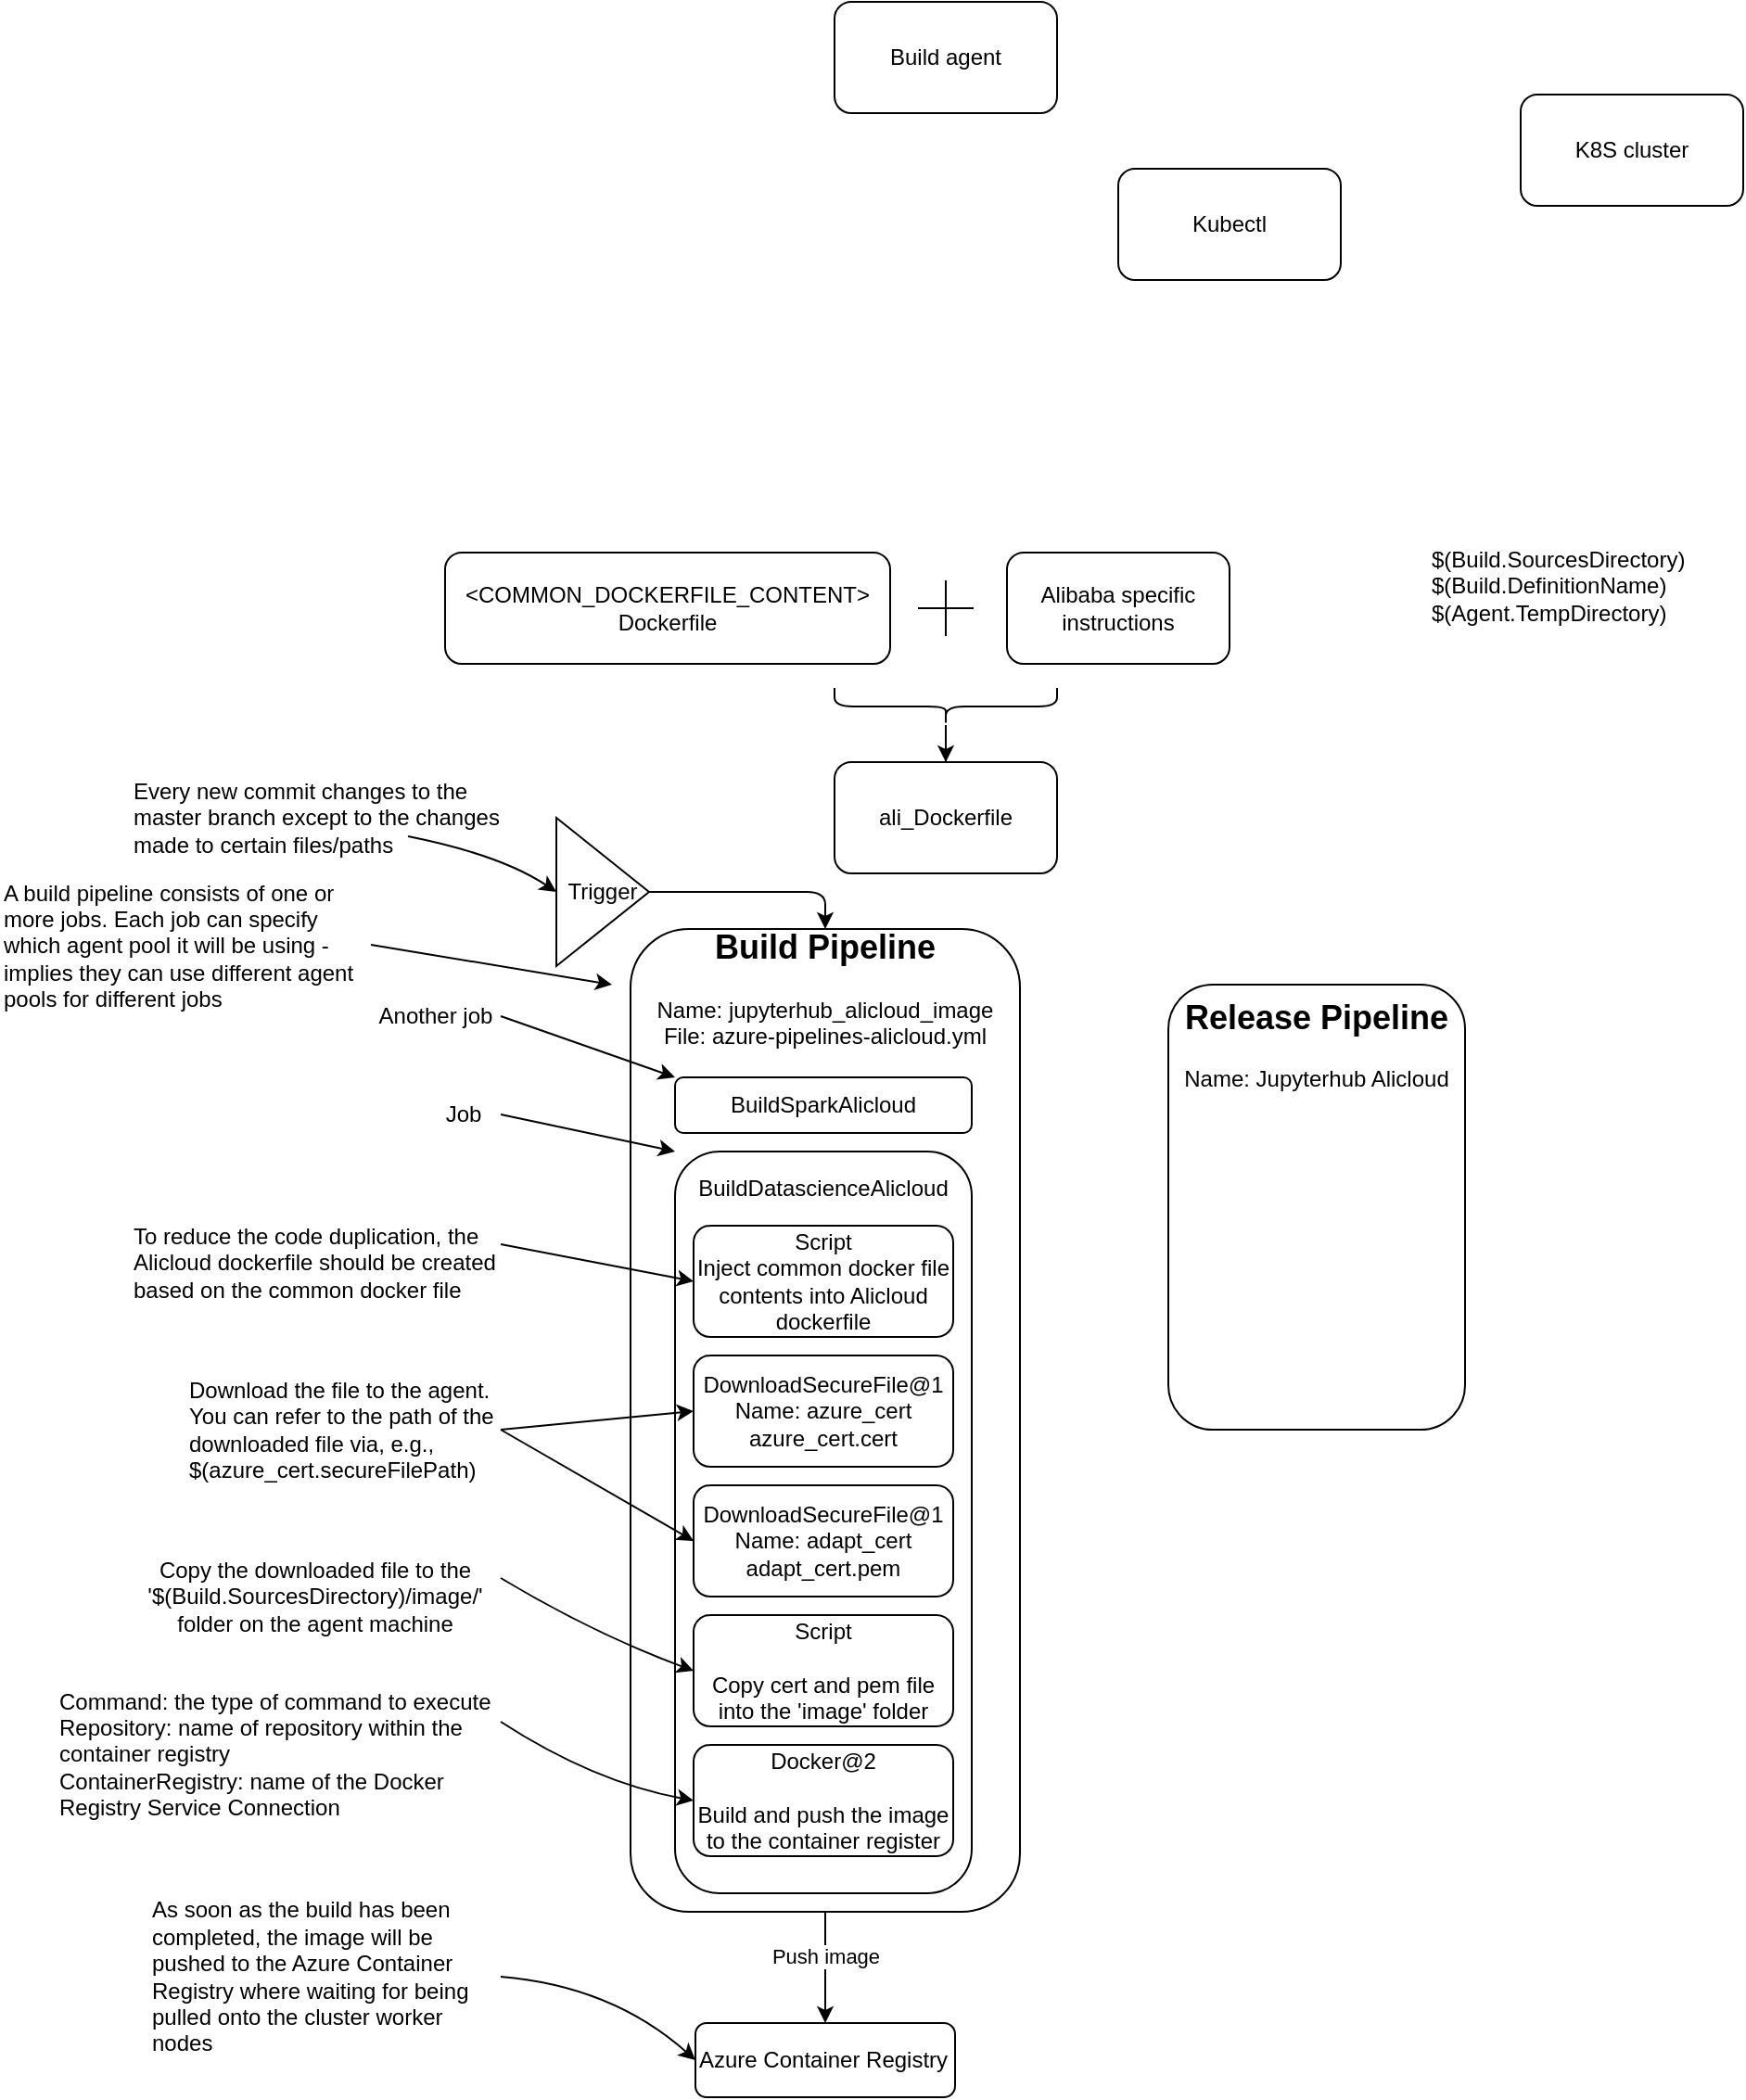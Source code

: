 <mxfile version="14.6.6" type="github">
  <diagram name="Page-1" id="c7558073-3199-34d8-9f00-42111426c3f3">
    <mxGraphModel dx="1848" dy="446" grid="1" gridSize="10" guides="1" tooltips="1" connect="1" arrows="1" fold="1" page="1" pageScale="1" pageWidth="826" pageHeight="1169" background="#ffffff" math="0" shadow="0">
      <root>
        <mxCell id="0" />
        <mxCell id="1" parent="0" />
        <mxCell id="DJit7XBmtXHK6iYe5bfM-96" value="&amp;lt;COMMON_DOCKERFILE_CONTENT&amp;gt;&lt;br&gt;Dockerfile" style="rounded=1;whiteSpace=wrap;html=1;" parent="1" vertex="1">
          <mxGeometry x="50" y="327" width="240" height="60" as="geometry" />
        </mxCell>
        <mxCell id="DJit7XBmtXHK6iYe5bfM-98" value="Alibaba specific instructions" style="rounded=1;whiteSpace=wrap;html=1;" parent="1" vertex="1">
          <mxGeometry x="353" y="327" width="120" height="60" as="geometry" />
        </mxCell>
        <mxCell id="DJit7XBmtXHK6iYe5bfM-101" value="" style="shape=cross;whiteSpace=wrap;html=1;size=0;" parent="1" vertex="1">
          <mxGeometry x="305" y="342" width="30" height="30" as="geometry" />
        </mxCell>
        <mxCell id="DJit7XBmtXHK6iYe5bfM-106" value="" style="edgeStyle=orthogonalEdgeStyle;rounded=0;orthogonalLoop=1;jettySize=auto;html=1;" parent="1" source="DJit7XBmtXHK6iYe5bfM-104" target="DJit7XBmtXHK6iYe5bfM-105" edge="1">
          <mxGeometry relative="1" as="geometry" />
        </mxCell>
        <mxCell id="DJit7XBmtXHK6iYe5bfM-104" value="" style="shape=curlyBracket;whiteSpace=wrap;html=1;rounded=1;flipH=1;rotation=90;" parent="1" vertex="1">
          <mxGeometry x="310" y="350" width="20" height="120" as="geometry" />
        </mxCell>
        <mxCell id="DJit7XBmtXHK6iYe5bfM-105" value="ali_Dockerfile" style="whiteSpace=wrap;html=1;rounded=1;" parent="1" vertex="1">
          <mxGeometry x="260" y="440" width="120" height="60" as="geometry" />
        </mxCell>
        <mxCell id="DJit7XBmtXHK6iYe5bfM-115" value="" style="edgeStyle=orthogonalEdgeStyle;rounded=0;orthogonalLoop=1;jettySize=auto;html=1;" parent="1" source="DJit7XBmtXHK6iYe5bfM-107" target="DJit7XBmtXHK6iYe5bfM-114" edge="1">
          <mxGeometry relative="1" as="geometry" />
        </mxCell>
        <mxCell id="DJit7XBmtXHK6iYe5bfM-116" value="Push image" style="edgeLabel;html=1;align=center;verticalAlign=middle;resizable=0;points=[];" parent="DJit7XBmtXHK6iYe5bfM-115" vertex="1" connectable="0">
          <mxGeometry x="0.243" y="1" relative="1" as="geometry">
            <mxPoint x="-1" y="-14.12" as="offset" />
          </mxGeometry>
        </mxCell>
        <mxCell id="DJit7XBmtXHK6iYe5bfM-107" value="" style="rounded=1;whiteSpace=wrap;html=1;" parent="1" vertex="1">
          <mxGeometry x="150" y="530" width="210" height="530" as="geometry" />
        </mxCell>
        <mxCell id="DJit7XBmtXHK6iYe5bfM-108" value="&lt;h2&gt;Build Pipeline&lt;/h2&gt;Name: jupyterhub_alicloud_image&lt;br&gt;File:&amp;nbsp;azure-pipelines-alicloud.yml" style="text;html=1;strokeColor=none;fillColor=none;align=center;verticalAlign=middle;whiteSpace=wrap;rounded=0;" parent="1" vertex="1">
          <mxGeometry x="160" y="540" width="190" height="30" as="geometry" />
        </mxCell>
        <mxCell id="DJit7XBmtXHK6iYe5bfM-109" value="" style="rounded=1;whiteSpace=wrap;html=1;" parent="1" vertex="1">
          <mxGeometry x="440" y="560" width="160" height="240" as="geometry" />
        </mxCell>
        <mxCell id="DJit7XBmtXHK6iYe5bfM-110" value="&lt;h2&gt;Release Pipeline&lt;/h2&gt;Name: Jupyterhub Alicloud" style="text;html=1;strokeColor=none;fillColor=none;align=center;verticalAlign=middle;whiteSpace=wrap;rounded=0;" parent="1" vertex="1">
          <mxGeometry x="440" y="567" width="160" height="35" as="geometry" />
        </mxCell>
        <mxCell id="DJit7XBmtXHK6iYe5bfM-111" value="Build agent" style="rounded=1;whiteSpace=wrap;html=1;" parent="1" vertex="1">
          <mxGeometry x="260" y="30" width="120" height="60" as="geometry" />
        </mxCell>
        <mxCell id="DJit7XBmtXHK6iYe5bfM-112" value="K8S cluster" style="rounded=1;whiteSpace=wrap;html=1;" parent="1" vertex="1">
          <mxGeometry x="630" y="80" width="120" height="60" as="geometry" />
        </mxCell>
        <mxCell id="DJit7XBmtXHK6iYe5bfM-113" value="Kubectl" style="rounded=1;whiteSpace=wrap;html=1;" parent="1" vertex="1">
          <mxGeometry x="413" y="120" width="120" height="60" as="geometry" />
        </mxCell>
        <mxCell id="DJit7XBmtXHK6iYe5bfM-114" value="Azure Container Registry" style="rounded=1;whiteSpace=wrap;html=1;align=left;" parent="1" vertex="1">
          <mxGeometry x="185" y="1120" width="140" height="40" as="geometry" />
        </mxCell>
        <mxCell id="DJit7XBmtXHK6iYe5bfM-117" value="$(Build.SourcesDirectory)&lt;br&gt;$(Build.DefinitionName)&lt;br&gt;$(Agent.TempDirectory)" style="text;html=1;strokeColor=none;fillColor=none;align=left;verticalAlign=middle;whiteSpace=wrap;rounded=0;" parent="1" vertex="1">
          <mxGeometry x="580" y="270" width="160" height="150" as="geometry" />
        </mxCell>
        <mxCell id="DJit7XBmtXHK6iYe5bfM-119" value="BuildSparkAlicloud" style="rounded=1;whiteSpace=wrap;html=1;" parent="1" vertex="1">
          <mxGeometry x="174" y="610" width="160" height="30" as="geometry" />
        </mxCell>
        <mxCell id="DJit7XBmtXHK6iYe5bfM-120" value="" style="rounded=1;whiteSpace=wrap;html=1;" parent="1" vertex="1">
          <mxGeometry x="174" y="650" width="160" height="400" as="geometry" />
        </mxCell>
        <mxCell id="DJit7XBmtXHK6iYe5bfM-121" value="BuildDatascienceAlicloud" style="text;html=1;strokeColor=none;fillColor=none;align=center;verticalAlign=middle;whiteSpace=wrap;rounded=0;" parent="1" vertex="1">
          <mxGeometry x="234" y="660" width="40" height="20" as="geometry" />
        </mxCell>
        <mxCell id="DJit7XBmtXHK6iYe5bfM-118" value="Script&lt;br&gt;Inject common docker file contents into Alicloud dockerfile" style="rounded=1;whiteSpace=wrap;html=1;" parent="1" vertex="1">
          <mxGeometry x="184" y="690" width="140" height="60" as="geometry" />
        </mxCell>
        <mxCell id="DJit7XBmtXHK6iYe5bfM-122" value="DownloadSecureFile@1&lt;br&gt;Name: azure_cert&lt;br&gt;azure_cert.cert" style="rounded=1;whiteSpace=wrap;html=1;" parent="1" vertex="1">
          <mxGeometry x="184" y="760" width="140" height="60" as="geometry" />
        </mxCell>
        <mxCell id="DJit7XBmtXHK6iYe5bfM-123" value="DownloadSecureFile@1&lt;br&gt;Name: adapt_cert&lt;br&gt;adapt_cert.pem" style="rounded=1;whiteSpace=wrap;html=1;" parent="1" vertex="1">
          <mxGeometry x="184" y="830" width="140" height="60" as="geometry" />
        </mxCell>
        <mxCell id="DJit7XBmtXHK6iYe5bfM-124" value="Script&lt;br&gt;&lt;br&gt;Copy cert and pem file into the &#39;image&#39; folder" style="rounded=1;whiteSpace=wrap;html=1;" parent="1" vertex="1">
          <mxGeometry x="184" y="900" width="140" height="60" as="geometry" />
        </mxCell>
        <mxCell id="DJit7XBmtXHK6iYe5bfM-125" value="Docker@2&lt;br&gt;&lt;br&gt;Build and push the image to the container register" style="rounded=1;whiteSpace=wrap;html=1;" parent="1" vertex="1">
          <mxGeometry x="184" y="970" width="140" height="60" as="geometry" />
        </mxCell>
        <mxCell id="DJit7XBmtXHK6iYe5bfM-126" value="Download the file to the agent. You can refer to the path of the downloaded file via, e.g., $(azure_cert.secureFilePath)" style="text;html=1;strokeColor=none;fillColor=none;align=left;verticalAlign=middle;whiteSpace=wrap;rounded=0;" parent="1" vertex="1">
          <mxGeometry x="-90" y="770" width="170" height="60" as="geometry" />
        </mxCell>
        <mxCell id="DJit7XBmtXHK6iYe5bfM-127" value="" style="curved=1;endArrow=classic;html=1;exitX=1;exitY=0.5;exitDx=0;exitDy=0;entryX=0;entryY=0.5;entryDx=0;entryDy=0;" parent="1" source="DJit7XBmtXHK6iYe5bfM-126" target="DJit7XBmtXHK6iYe5bfM-122" edge="1">
          <mxGeometry width="50" height="50" relative="1" as="geometry">
            <mxPoint x="30" y="870" as="sourcePoint" />
            <mxPoint x="80" y="820" as="targetPoint" />
            <Array as="points" />
          </mxGeometry>
        </mxCell>
        <mxCell id="DJit7XBmtXHK6iYe5bfM-128" value="" style="curved=1;endArrow=classic;html=1;exitX=1;exitY=0.5;exitDx=0;exitDy=0;entryX=0;entryY=0.5;entryDx=0;entryDy=0;" parent="1" source="DJit7XBmtXHK6iYe5bfM-126" target="DJit7XBmtXHK6iYe5bfM-123" edge="1">
          <mxGeometry width="50" height="50" relative="1" as="geometry">
            <mxPoint x="50" y="790" as="sourcePoint" />
            <mxPoint x="180" y="800" as="targetPoint" />
            <Array as="points" />
          </mxGeometry>
        </mxCell>
        <mxCell id="DJit7XBmtXHK6iYe5bfM-129" value="Copy the downloaded file to the &#39;$(Build.SourcesDirectory)/image/&#39; folder on the agent machine" style="text;html=1;strokeColor=none;fillColor=none;align=center;verticalAlign=middle;whiteSpace=wrap;rounded=0;" parent="1" vertex="1">
          <mxGeometry x="-120" y="870" width="200" height="40" as="geometry" />
        </mxCell>
        <mxCell id="DJit7XBmtXHK6iYe5bfM-130" value="" style="curved=1;endArrow=classic;html=1;exitX=1;exitY=0.25;exitDx=0;exitDy=0;entryX=0;entryY=0.5;entryDx=0;entryDy=0;" parent="1" source="DJit7XBmtXHK6iYe5bfM-129" target="DJit7XBmtXHK6iYe5bfM-124" edge="1">
          <mxGeometry width="50" height="50" relative="1" as="geometry">
            <mxPoint x="20" y="1010" as="sourcePoint" />
            <mxPoint x="70" y="960" as="targetPoint" />
            <Array as="points">
              <mxPoint x="130" y="910" />
            </Array>
          </mxGeometry>
        </mxCell>
        <mxCell id="il-n5H-Y7gPzBwniJYFg-1" value="Trigger" style="triangle;whiteSpace=wrap;html=1;" parent="1" vertex="1">
          <mxGeometry x="110" y="470" width="50" height="80" as="geometry" />
        </mxCell>
        <mxCell id="il-n5H-Y7gPzBwniJYFg-2" value="" style="endArrow=classic;html=1;exitX=1;exitY=0.5;exitDx=0;exitDy=0;entryX=0.5;entryY=0;entryDx=0;entryDy=0;" parent="1" source="il-n5H-Y7gPzBwniJYFg-1" target="DJit7XBmtXHK6iYe5bfM-107" edge="1">
          <mxGeometry width="50" height="50" relative="1" as="geometry">
            <mxPoint x="70" y="600" as="sourcePoint" />
            <mxPoint x="120" y="550" as="targetPoint" />
            <Array as="points">
              <mxPoint x="255" y="510" />
            </Array>
          </mxGeometry>
        </mxCell>
        <mxCell id="il-n5H-Y7gPzBwniJYFg-3" value="Command: the type of command to execute&lt;br&gt;Repository: name of repository within the container registry&lt;br&gt;ContainerRegistry: name of the Docker Registry Service Connection" style="text;html=1;strokeColor=none;fillColor=none;align=left;verticalAlign=middle;whiteSpace=wrap;rounded=0;" parent="1" vertex="1">
          <mxGeometry x="-160" y="940" width="240" height="70" as="geometry" />
        </mxCell>
        <mxCell id="il-n5H-Y7gPzBwniJYFg-5" value="" style="curved=1;endArrow=classic;html=1;exitX=1;exitY=0.25;exitDx=0;exitDy=0;entryX=0;entryY=0.5;entryDx=0;entryDy=0;" parent="1" source="il-n5H-Y7gPzBwniJYFg-3" target="DJit7XBmtXHK6iYe5bfM-125" edge="1">
          <mxGeometry width="50" height="50" relative="1" as="geometry">
            <mxPoint x="80" y="1110" as="sourcePoint" />
            <mxPoint x="130" y="1060" as="targetPoint" />
            <Array as="points">
              <mxPoint x="130" y="990" />
            </Array>
          </mxGeometry>
        </mxCell>
        <mxCell id="il-n5H-Y7gPzBwniJYFg-6" value="To reduce the code duplication, the Alicloud dockerfile should be created based on the common docker file" style="text;html=1;strokeColor=none;fillColor=none;align=left;verticalAlign=middle;whiteSpace=wrap;rounded=0;" parent="1" vertex="1">
          <mxGeometry x="-120" y="690" width="200" height="40" as="geometry" />
        </mxCell>
        <mxCell id="il-n5H-Y7gPzBwniJYFg-8" value="" style="curved=1;endArrow=classic;html=1;exitX=1;exitY=0.25;exitDx=0;exitDy=0;entryX=0;entryY=0.5;entryDx=0;entryDy=0;" parent="1" source="il-n5H-Y7gPzBwniJYFg-6" target="DJit7XBmtXHK6iYe5bfM-118" edge="1">
          <mxGeometry width="50" height="50" relative="1" as="geometry">
            <mxPoint x="-150" y="620" as="sourcePoint" />
            <mxPoint x="-100" y="570" as="targetPoint" />
            <Array as="points" />
          </mxGeometry>
        </mxCell>
        <mxCell id="il-n5H-Y7gPzBwniJYFg-9" value="Job" style="text;html=1;strokeColor=none;fillColor=none;align=center;verticalAlign=middle;whiteSpace=wrap;rounded=0;" parent="1" vertex="1">
          <mxGeometry x="40" y="620" width="40" height="20" as="geometry" />
        </mxCell>
        <mxCell id="il-n5H-Y7gPzBwniJYFg-10" value="Another job" style="text;html=1;strokeColor=none;fillColor=none;align=center;verticalAlign=middle;whiteSpace=wrap;rounded=0;" parent="1" vertex="1">
          <mxGeometry x="10" y="567" width="70" height="20" as="geometry" />
        </mxCell>
        <mxCell id="il-n5H-Y7gPzBwniJYFg-12" value="" style="curved=1;endArrow=classic;html=1;exitX=1;exitY=0.5;exitDx=0;exitDy=0;entryX=0;entryY=0;entryDx=0;entryDy=0;" parent="1" source="il-n5H-Y7gPzBwniJYFg-9" target="DJit7XBmtXHK6iYe5bfM-120" edge="1">
          <mxGeometry width="50" height="50" relative="1" as="geometry">
            <mxPoint x="50" y="780" as="sourcePoint" />
            <mxPoint x="100" y="730" as="targetPoint" />
            <Array as="points" />
          </mxGeometry>
        </mxCell>
        <mxCell id="il-n5H-Y7gPzBwniJYFg-13" value="" style="curved=1;endArrow=classic;html=1;exitX=1;exitY=0.5;exitDx=0;exitDy=0;entryX=0;entryY=0;entryDx=0;entryDy=0;" parent="1" source="il-n5H-Y7gPzBwniJYFg-10" target="DJit7XBmtXHK6iYe5bfM-119" edge="1">
          <mxGeometry width="50" height="50" relative="1" as="geometry">
            <mxPoint x="-120" y="640" as="sourcePoint" />
            <mxPoint x="-70" y="590" as="targetPoint" />
            <Array as="points" />
          </mxGeometry>
        </mxCell>
        <mxCell id="XLw2QElRQLzWadG3xqqA-1" value="Every new commit changes to the master branch except to the changes made to certain files/paths" style="text;html=1;strokeColor=none;fillColor=none;align=left;verticalAlign=middle;whiteSpace=wrap;rounded=0;" vertex="1" parent="1">
          <mxGeometry x="-120" y="460" width="200" height="20" as="geometry" />
        </mxCell>
        <mxCell id="XLw2QElRQLzWadG3xqqA-2" value="" style="curved=1;endArrow=classic;html=1;exitX=0.75;exitY=1;exitDx=0;exitDy=0;entryX=0;entryY=0.5;entryDx=0;entryDy=0;" edge="1" parent="1" source="XLw2QElRQLzWadG3xqqA-1" target="il-n5H-Y7gPzBwniJYFg-1">
          <mxGeometry width="50" height="50" relative="1" as="geometry">
            <mxPoint x="-90" y="580" as="sourcePoint" />
            <mxPoint x="-40" y="530" as="targetPoint" />
            <Array as="points">
              <mxPoint x="80" y="490" />
            </Array>
          </mxGeometry>
        </mxCell>
        <mxCell id="XLw2QElRQLzWadG3xqqA-3" value="A build pipeline consists of one or more jobs. Each job can specify which agent pool it will be using - implies they can use different agent pools for different jobs" style="text;html=1;strokeColor=none;fillColor=none;align=left;verticalAlign=middle;whiteSpace=wrap;rounded=0;" vertex="1" parent="1">
          <mxGeometry x="-190" y="507" width="200" height="63" as="geometry" />
        </mxCell>
        <mxCell id="XLw2QElRQLzWadG3xqqA-4" value="" style="curved=1;endArrow=classic;html=1;exitX=1;exitY=0.5;exitDx=0;exitDy=0;" edge="1" parent="1" source="XLw2QElRQLzWadG3xqqA-3">
          <mxGeometry width="50" height="50" relative="1" as="geometry">
            <mxPoint x="-30" y="610" as="sourcePoint" />
            <mxPoint x="140" y="560" as="targetPoint" />
            <Array as="points" />
          </mxGeometry>
        </mxCell>
        <mxCell id="XLw2QElRQLzWadG3xqqA-5" value="As soon as the build has been completed, the image will be pushed to the Azure Container Registry where waiting for being pulled onto the cluster worker nodes" style="text;html=1;strokeColor=none;fillColor=none;align=left;verticalAlign=middle;whiteSpace=wrap;rounded=0;" vertex="1" parent="1">
          <mxGeometry x="-110" y="1050" width="190" height="90" as="geometry" />
        </mxCell>
        <mxCell id="XLw2QElRQLzWadG3xqqA-6" value="" style="curved=1;endArrow=classic;html=1;exitX=1;exitY=0.5;exitDx=0;exitDy=0;entryX=0;entryY=0.5;entryDx=0;entryDy=0;" edge="1" parent="1" source="XLw2QElRQLzWadG3xqqA-5" target="DJit7XBmtXHK6iYe5bfM-114">
          <mxGeometry width="50" height="50" relative="1" as="geometry">
            <mxPoint x="130" y="1160" as="sourcePoint" />
            <mxPoint x="180" y="1110" as="targetPoint" />
            <Array as="points">
              <mxPoint x="140" y="1100" />
            </Array>
          </mxGeometry>
        </mxCell>
      </root>
    </mxGraphModel>
  </diagram>
</mxfile>
